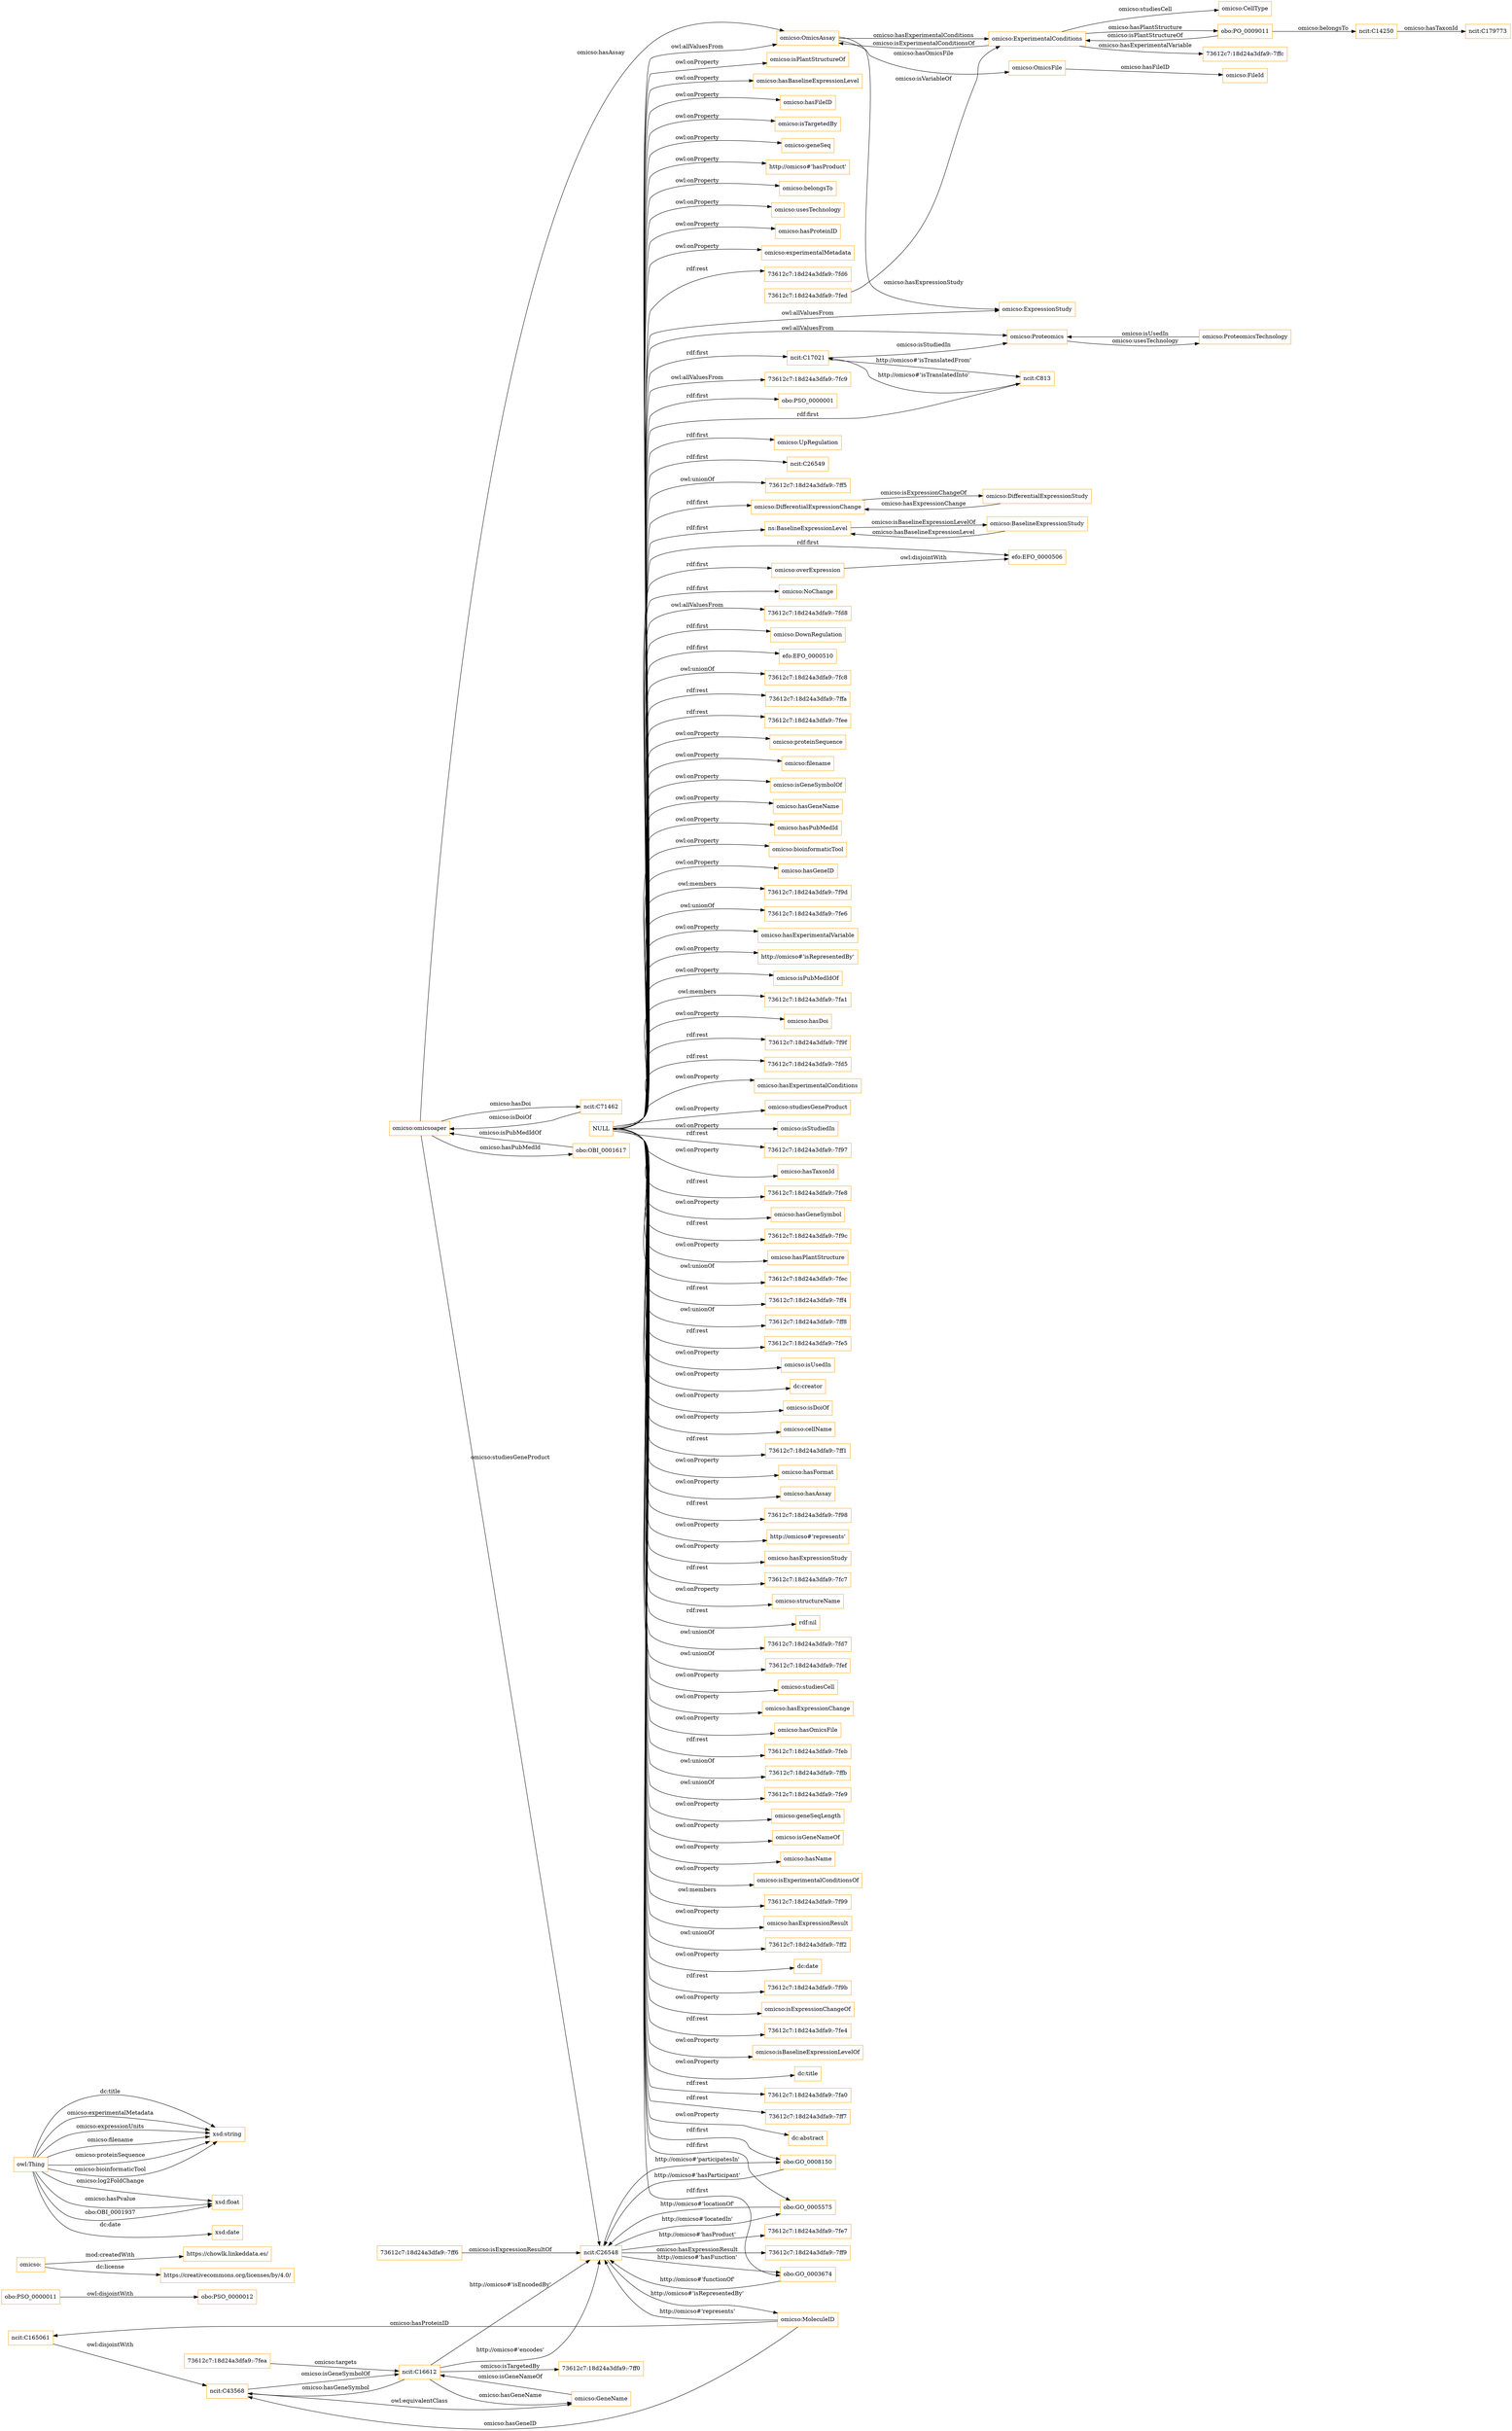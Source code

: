 digraph ar2dtool_diagram { 
rankdir=LR;
size="1501"
node [shape = rectangle, color="orange"]; "ncit:C165061" "omicso:ExperimentalConditions" "omicso:omicsoaper" "omicso:Proteomics" "obo:PSO_0000012" "73612c7:18d24a3dfa9:-7fc9" "73612c7:18d24a3dfa9:-7ff9" "obo:PSO_0000001" "obo:GO_0008150" "73612c7:18d24a3dfa9:-7ff0" "omicso:DifferentialExpressionChange" "omicso:UpRegulation" "ncit:C26549" "ncit:C43568" "ncit:C179773" "obo:PO_0009011" "73612c7:18d24a3dfa9:-7fe7" "omicso:MoleculeID" "omicso:DifferentialExpressionStudy" "omicso:ExpressionStudy" "ns:BaselineExpressionLevel" "ncit:C17021" "omicso:OmicsFile" "73612c7:18d24a3dfa9:-7fea" "efo:EFO_0000506" "omicso:CellType" "obo:PSO_0000011" "obo:OBI_0001617" "omicso:overExpression" "ncit:C16612" "omicso:ProteomicsTechnology" "omicso:NoChange" "obo:GO_0005575" "73612c7:18d24a3dfa9:-7fd8" "omicso:GeneName" "ncit:C14250" "ncit:C71462" "omicso:FileId" "ncit:C813" "omicso:OmicsAssay" "omicso:DownRegulation" "73612c7:18d24a3dfa9:-7ffc" "obo:GO_0003674" "omicso:BaselineExpressionStudy" "73612c7:18d24a3dfa9:-7fed" "73612c7:18d24a3dfa9:-7ff6" "efo:EFO_0000510" "ncit:C26548" ; /*classes style*/
	"ncit:C165061" -> "ncit:C43568" [ label = "owl:disjointWith" ];
	"ncit:C43568" -> "omicso:GeneName" [ label = "owl:equivalentClass" ];
	"omicso:" -> "https://chowlk.linkeddata.es/" [ label = "mod:createdWith" ];
	"omicso:" -> "https://creativecommons.org/licenses/by/4.0/" [ label = "dc:license" ];
	"omicso:overExpression" -> "efo:EFO_0000506" [ label = "owl:disjointWith" ];
	"NULL" -> "73612c7:18d24a3dfa9:-7fc8" [ label = "owl:unionOf" ];
	"NULL" -> "73612c7:18d24a3dfa9:-7ffa" [ label = "rdf:rest" ];
	"NULL" -> "73612c7:18d24a3dfa9:-7fee" [ label = "rdf:rest" ];
	"NULL" -> "obo:GO_0003674" [ label = "rdf:first" ];
	"NULL" -> "omicso:proteinSequence" [ label = "owl:onProperty" ];
	"NULL" -> "omicso:filename" [ label = "owl:onProperty" ];
	"NULL" -> "omicso:isGeneSymbolOf" [ label = "owl:onProperty" ];
	"NULL" -> "omicso:hasGeneName" [ label = "owl:onProperty" ];
	"NULL" -> "omicso:hasPubMedId" [ label = "owl:onProperty" ];
	"NULL" -> "omicso:bioinformaticTool" [ label = "owl:onProperty" ];
	"NULL" -> "omicso:hasGeneID" [ label = "owl:onProperty" ];
	"NULL" -> "omicso:ExpressionStudy" [ label = "owl:allValuesFrom" ];
	"NULL" -> "efo:EFO_0000510" [ label = "rdf:first" ];
	"NULL" -> "ncit:C17021" [ label = "rdf:first" ];
	"NULL" -> "73612c7:18d24a3dfa9:-7f9d" [ label = "owl:members" ];
	"NULL" -> "ncit:C813" [ label = "rdf:first" ];
	"NULL" -> "73612c7:18d24a3dfa9:-7fe6" [ label = "owl:unionOf" ];
	"NULL" -> "omicso:hasExperimentalVariable" [ label = "owl:onProperty" ];
	"NULL" -> "obo:GO_0008150" [ label = "rdf:first" ];
	"NULL" -> "http://omicso#'isRepresentedBy'" [ label = "owl:onProperty" ];
	"NULL" -> "omicso:isPubMedIdOf" [ label = "owl:onProperty" ];
	"NULL" -> "73612c7:18d24a3dfa9:-7fa1" [ label = "owl:members" ];
	"NULL" -> "omicso:hasDoi" [ label = "owl:onProperty" ];
	"NULL" -> "73612c7:18d24a3dfa9:-7f9f" [ label = "rdf:rest" ];
	"NULL" -> "73612c7:18d24a3dfa9:-7fd5" [ label = "rdf:rest" ];
	"NULL" -> "omicso:overExpression" [ label = "rdf:first" ];
	"NULL" -> "omicso:hasExperimentalConditions" [ label = "owl:onProperty" ];
	"NULL" -> "omicso:studiesGeneProduct" [ label = "owl:onProperty" ];
	"NULL" -> "omicso:isStudiedIn" [ label = "owl:onProperty" ];
	"NULL" -> "73612c7:18d24a3dfa9:-7f97" [ label = "rdf:rest" ];
	"NULL" -> "omicso:hasTaxonId" [ label = "owl:onProperty" ];
	"NULL" -> "73612c7:18d24a3dfa9:-7fe8" [ label = "rdf:rest" ];
	"NULL" -> "omicso:hasGeneSymbol" [ label = "owl:onProperty" ];
	"NULL" -> "73612c7:18d24a3dfa9:-7f9c" [ label = "rdf:rest" ];
	"NULL" -> "omicso:hasPlantStructure" [ label = "owl:onProperty" ];
	"NULL" -> "73612c7:18d24a3dfa9:-7fec" [ label = "owl:unionOf" ];
	"NULL" -> "73612c7:18d24a3dfa9:-7ff4" [ label = "rdf:rest" ];
	"NULL" -> "73612c7:18d24a3dfa9:-7ff8" [ label = "owl:unionOf" ];
	"NULL" -> "omicso:Proteomics" [ label = "owl:allValuesFrom" ];
	"NULL" -> "73612c7:18d24a3dfa9:-7fe5" [ label = "rdf:rest" ];
	"NULL" -> "omicso:isUsedIn" [ label = "owl:onProperty" ];
	"NULL" -> "dc:creator" [ label = "owl:onProperty" ];
	"NULL" -> "omicso:isDoiOf" [ label = "owl:onProperty" ];
	"NULL" -> "omicso:cellName" [ label = "owl:onProperty" ];
	"NULL" -> "73612c7:18d24a3dfa9:-7ff1" [ label = "rdf:rest" ];
	"NULL" -> "omicso:hasFormat" [ label = "owl:onProperty" ];
	"NULL" -> "73612c7:18d24a3dfa9:-7fd8" [ label = "owl:allValuesFrom" ];
	"NULL" -> "omicso:hasAssay" [ label = "owl:onProperty" ];
	"NULL" -> "73612c7:18d24a3dfa9:-7f98" [ label = "rdf:rest" ];
	"NULL" -> "http://omicso#'represents'" [ label = "owl:onProperty" ];
	"NULL" -> "omicso:hasExpressionStudy" [ label = "owl:onProperty" ];
	"NULL" -> "73612c7:18d24a3dfa9:-7fc7" [ label = "rdf:rest" ];
	"NULL" -> "omicso:structureName" [ label = "owl:onProperty" ];
	"NULL" -> "rdf:nil" [ label = "rdf:rest" ];
	"NULL" -> "73612c7:18d24a3dfa9:-7fd7" [ label = "owl:unionOf" ];
	"NULL" -> "73612c7:18d24a3dfa9:-7fef" [ label = "owl:unionOf" ];
	"NULL" -> "obo:GO_0005575" [ label = "rdf:first" ];
	"NULL" -> "omicso:studiesCell" [ label = "owl:onProperty" ];
	"NULL" -> "omicso:hasExpressionChange" [ label = "owl:onProperty" ];
	"NULL" -> "omicso:hasOmicsFile" [ label = "owl:onProperty" ];
	"NULL" -> "73612c7:18d24a3dfa9:-7feb" [ label = "rdf:rest" ];
	"NULL" -> "omicso:DownRegulation" [ label = "rdf:first" ];
	"NULL" -> "73612c7:18d24a3dfa9:-7ffb" [ label = "owl:unionOf" ];
	"NULL" -> "73612c7:18d24a3dfa9:-7fe9" [ label = "owl:unionOf" ];
	"NULL" -> "omicso:DifferentialExpressionChange" [ label = "rdf:first" ];
	"NULL" -> "omicso:geneSeqLength" [ label = "owl:onProperty" ];
	"NULL" -> "73612c7:18d24a3dfa9:-7fc9" [ label = "owl:allValuesFrom" ];
	"NULL" -> "omicso:isGeneNameOf" [ label = "owl:onProperty" ];
	"NULL" -> "omicso:hasName" [ label = "owl:onProperty" ];
	"NULL" -> "omicso:isExperimentalConditionsOf" [ label = "owl:onProperty" ];
	"NULL" -> "73612c7:18d24a3dfa9:-7f99" [ label = "owl:members" ];
	"NULL" -> "omicso:hasExpressionResult" [ label = "owl:onProperty" ];
	"NULL" -> "73612c7:18d24a3dfa9:-7ff2" [ label = "owl:unionOf" ];
	"NULL" -> "dc:date" [ label = "owl:onProperty" ];
	"NULL" -> "73612c7:18d24a3dfa9:-7f9b" [ label = "rdf:rest" ];
	"NULL" -> "omicso:isExpressionChangeOf" [ label = "owl:onProperty" ];
	"NULL" -> "ns:BaselineExpressionLevel" [ label = "rdf:first" ];
	"NULL" -> "omicso:NoChange" [ label = "rdf:first" ];
	"NULL" -> "73612c7:18d24a3dfa9:-7fe4" [ label = "rdf:rest" ];
	"NULL" -> "omicso:isBaselineExpressionLevelOf" [ label = "owl:onProperty" ];
	"NULL" -> "dc:title" [ label = "owl:onProperty" ];
	"NULL" -> "73612c7:18d24a3dfa9:-7fa0" [ label = "rdf:rest" ];
	"NULL" -> "73612c7:18d24a3dfa9:-7ff7" [ label = "rdf:rest" ];
	"NULL" -> "dc:abstract" [ label = "owl:onProperty" ];
	"NULL" -> "obo:PSO_0000001" [ label = "rdf:first" ];
	"NULL" -> "ncit:C26549" [ label = "rdf:first" ];
	"NULL" -> "omicso:isPlantStructureOf" [ label = "owl:onProperty" ];
	"NULL" -> "omicso:hasBaselineExpressionLevel" [ label = "owl:onProperty" ];
	"NULL" -> "omicso:hasFileID" [ label = "owl:onProperty" ];
	"NULL" -> "omicso:isTargetedBy" [ label = "owl:onProperty" ];
	"NULL" -> "omicso:geneSeq" [ label = "owl:onProperty" ];
	"NULL" -> "http://omicso#'hasProduct'" [ label = "owl:onProperty" ];
	"NULL" -> "efo:EFO_0000506" [ label = "rdf:first" ];
	"NULL" -> "omicso:belongsTo" [ label = "owl:onProperty" ];
	"NULL" -> "omicso:usesTechnology" [ label = "owl:onProperty" ];
	"NULL" -> "omicso:hasProteinID" [ label = "owl:onProperty" ];
	"NULL" -> "omicso:UpRegulation" [ label = "rdf:first" ];
	"NULL" -> "omicso:experimentalMetadata" [ label = "owl:onProperty" ];
	"NULL" -> "73612c7:18d24a3dfa9:-7fd6" [ label = "rdf:rest" ];
	"NULL" -> "omicso:OmicsAssay" [ label = "owl:allValuesFrom" ];
	"NULL" -> "73612c7:18d24a3dfa9:-7ff5" [ label = "owl:unionOf" ];
	"obo:PSO_0000011" -> "obo:PSO_0000012" [ label = "owl:disjointWith" ];
	"omicso:ExperimentalConditions" -> "73612c7:18d24a3dfa9:-7ffc" [ label = "omicso:hasExperimentalVariable" ];
	"owl:Thing" -> "xsd:string" [ label = "dc:title" ];
	"omicso:MoleculeID" -> "ncit:C165061" [ label = "omicso:hasProteinID" ];
	"omicso:DifferentialExpressionChange" -> "omicso:DifferentialExpressionStudy" [ label = "omicso:isExpressionChangeOf" ];
	"omicso:DifferentialExpressionStudy" -> "omicso:DifferentialExpressionChange" [ label = "omicso:hasExpressionChange" ];
	"ncit:C26548" -> "obo:GO_0008150" [ label = "http://omicso#'participatesIn'" ];
	"omicso:omicsoaper" -> "obo:OBI_0001617" [ label = "omicso:hasPubMedId" ];
	"owl:Thing" -> "xsd:string" [ label = "omicso:experimentalMetadata" ];
	"owl:Thing" -> "xsd:float" [ label = "omicso:log2FoldChange" ];
	"obo:PO_0009011" -> "omicso:ExperimentalConditions" [ label = "omicso:isPlantStructureOf" ];
	"ncit:C14250" -> "ncit:C179773" [ label = "omicso:hasTaxonId" ];
	"omicso:OmicsAssay" -> "omicso:OmicsFile" [ label = "omicso:hasOmicsFile" ];
	"owl:Thing" -> "xsd:date" [ label = "dc:date" ];
	"owl:Thing" -> "xsd:string" [ label = "omicso:expressionUnits" ];
	"omicso:BaselineExpressionStudy" -> "ns:BaselineExpressionLevel" [ label = "omicso:hasBaselineExpressionLevel" ];
	"owl:Thing" -> "xsd:float" [ label = "omicso:hasPvalue" ];
	"ncit:C16612" -> "ncit:C43568" [ label = "omicso:hasGeneSymbol" ];
	"owl:Thing" -> "xsd:string" [ label = "omicso:filename" ];
	"omicso:Proteomics" -> "omicso:ProteomicsTechnology" [ label = "omicso:usesTechnology" ];
	"ncit:C813" -> "ncit:C17021" [ label = "http://omicso#'isTranslatedInto'" ];
	"omicso:omicsoaper" -> "ncit:C26548" [ label = "omicso:studiesGeneProduct" ];
	"owl:Thing" -> "xsd:string" [ label = "omicso:proteinSequence" ];
	"owl:Thing" -> "xsd:string" [ label = "omicso:bioinformaticTool" ];
	"ncit:C26548" -> "73612c7:18d24a3dfa9:-7fe7" [ label = "http://omicso#'hasProduct'" ];
	"obo:GO_0003674" -> "ncit:C26548" [ label = "http://omicso#'functionOf'" ];
	"omicso:OmicsAssay" -> "omicso:ExpressionStudy" [ label = "omicso:hasExpressionStudy" ];
	"obo:PO_0009011" -> "ncit:C14250" [ label = "omicso:belongsTo" ];
	"ncit:C16612" -> "omicso:GeneName" [ label = "omicso:hasGeneName" ];
	"omicso:OmicsFile" -> "omicso:FileId" [ label = "omicso:hasFileID" ];
	"ns:BaselineExpressionLevel" -> "omicso:BaselineExpressionStudy" [ label = "omicso:isBaselineExpressionLevelOf" ];
	"obo:GO_0008150" -> "ncit:C26548" [ label = "http://omicso#'hasParticipant'" ];
	"ncit:C26548" -> "obo:GO_0005575" [ label = "http://omicso#'locatedIn'" ];
	"omicso:omicsoaper" -> "omicso:OmicsAssay" [ label = "omicso:hasAssay" ];
	"ncit:C17021" -> "ncit:C813" [ label = "http://omicso#'isTranslatedFrom'" ];
	"ncit:C71462" -> "omicso:omicsoaper" [ label = "omicso:isDoiOf" ];
	"73612c7:18d24a3dfa9:-7fed" -> "omicso:ExperimentalConditions" [ label = "omicso:isVariableOf" ];
	"omicso:ProteomicsTechnology" -> "omicso:Proteomics" [ label = "omicso:isUsedIn" ];
	"ncit:C26548" -> "omicso:MoleculeID" [ label = "http://omicso#'isRepresentedBy'" ];
	"ncit:C16612" -> "ncit:C26548" [ label = "http://omicso#'encodes'" ];
	"omicso:ExperimentalConditions" -> "omicso:CellType" [ label = "omicso:studiesCell" ];
	"omicso:MoleculeID" -> "ncit:C26548" [ label = "http://omicso#'represents'" ];
	"omicso:ExperimentalConditions" -> "obo:PO_0009011" [ label = "omicso:hasPlantStructure" ];
	"omicso:OmicsAssay" -> "omicso:ExperimentalConditions" [ label = "omicso:hasExperimentalConditions" ];
	"omicso:GeneName" -> "ncit:C16612" [ label = "omicso:isGeneNameOf" ];
	"ncit:C43568" -> "ncit:C16612" [ label = "omicso:isGeneSymbolOf" ];
	"73612c7:18d24a3dfa9:-7ff6" -> "ncit:C26548" [ label = "omicso:isExpressionResultOf" ];
	"obo:GO_0005575" -> "ncit:C26548" [ label = "http://omicso#'locationOf'" ];
	"omicso:ExperimentalConditions" -> "omicso:OmicsAssay" [ label = "omicso:isExperimentalConditionsOf" ];
	"obo:OBI_0001617" -> "omicso:omicsoaper" [ label = "omicso:isPubMedIdOf" ];
	"omicso:omicsoaper" -> "ncit:C71462" [ label = "omicso:hasDoi" ];
	"ncit:C26548" -> "73612c7:18d24a3dfa9:-7ff9" [ label = "omicso:hasExpressionResult" ];
	"owl:Thing" -> "xsd:float" [ label = "obo:OBI_0001937" ];
	"ncit:C26548" -> "obo:GO_0003674" [ label = "http://omicso#'hasFunction'" ];
	"73612c7:18d24a3dfa9:-7fea" -> "ncit:C16612" [ label = "omicso:targets" ];
	"ncit:C16612" -> "ncit:C26548" [ label = "http://omicso#'isEncodedBy'" ];
	"ncit:C16612" -> "73612c7:18d24a3dfa9:-7ff0" [ label = "omicso:isTargetedBy" ];
	"omicso:MoleculeID" -> "ncit:C43568" [ label = "omicso:hasGeneID" ];
	"ncit:C17021" -> "omicso:Proteomics" [ label = "omicso:isStudiedIn" ];

}

